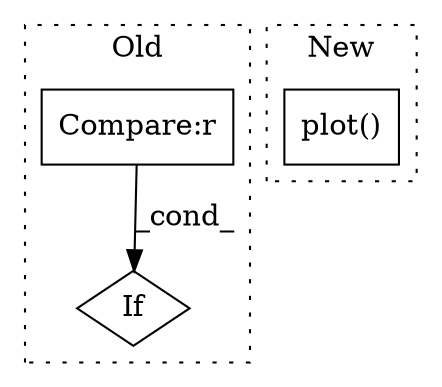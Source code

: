 digraph G {
subgraph cluster0 {
1 [label="If" a="96" s="1023" l="3" shape="diamond"];
3 [label="Compare:r" a="40" s="1026" l="10" shape="box"];
label = "Old";
style="dotted";
}
subgraph cluster1 {
2 [label="plot()" a="75" s="907,930" l="9,28" shape="box"];
label = "New";
style="dotted";
}
3 -> 1 [label="_cond_"];
}